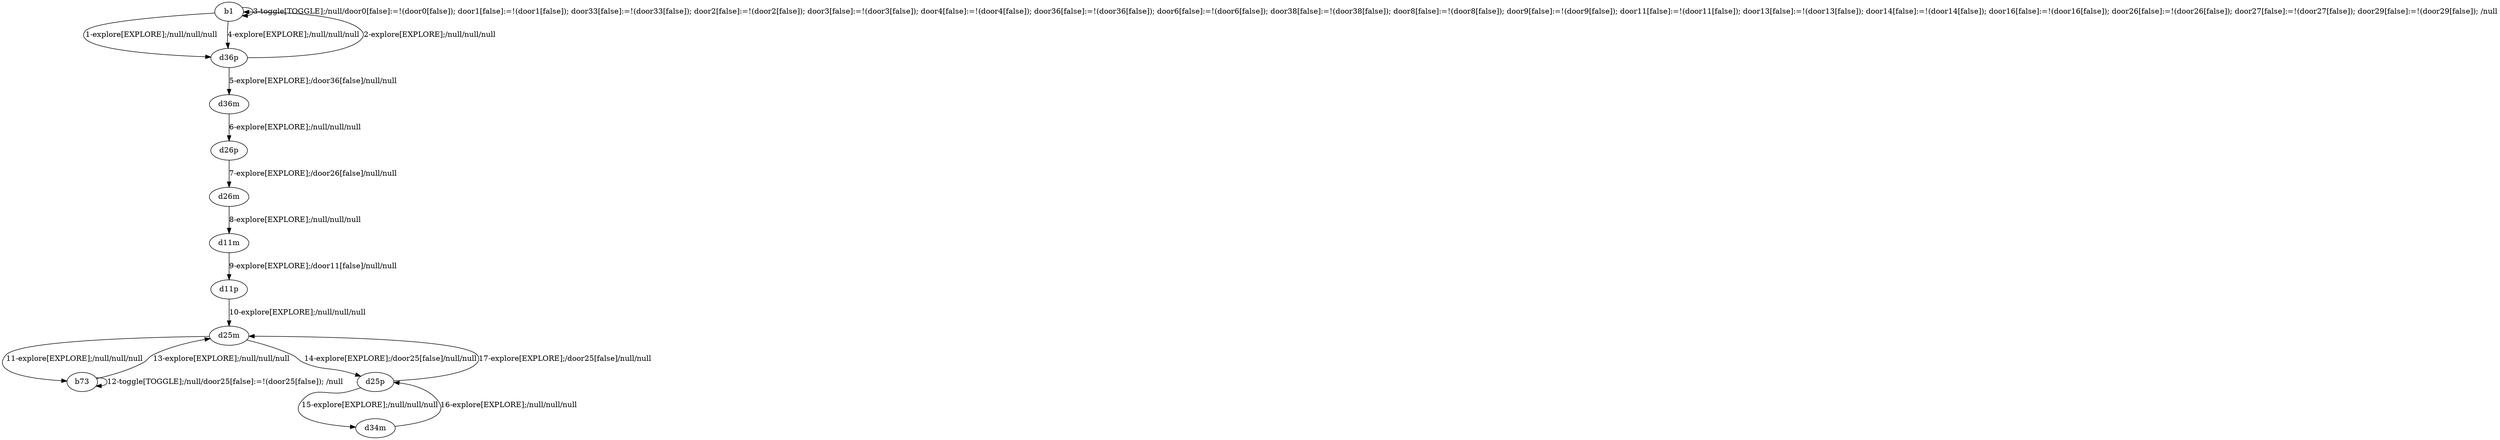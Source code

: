 # Total number of goals covered by this test: 1
# d25p --> d25m

digraph g {
"b1" -> "d36p" [label = "1-explore[EXPLORE];/null/null/null"];
"d36p" -> "b1" [label = "2-explore[EXPLORE];/null/null/null"];
"b1" -> "b1" [label = "3-toggle[TOGGLE];/null/door0[false]:=!(door0[false]); door1[false]:=!(door1[false]); door33[false]:=!(door33[false]); door2[false]:=!(door2[false]); door3[false]:=!(door3[false]); door4[false]:=!(door4[false]); door36[false]:=!(door36[false]); door6[false]:=!(door6[false]); door38[false]:=!(door38[false]); door8[false]:=!(door8[false]); door9[false]:=!(door9[false]); door11[false]:=!(door11[false]); door13[false]:=!(door13[false]); door14[false]:=!(door14[false]); door16[false]:=!(door16[false]); door26[false]:=!(door26[false]); door27[false]:=!(door27[false]); door29[false]:=!(door29[false]); /null"];
"b1" -> "d36p" [label = "4-explore[EXPLORE];/null/null/null"];
"d36p" -> "d36m" [label = "5-explore[EXPLORE];/door36[false]/null/null"];
"d36m" -> "d26p" [label = "6-explore[EXPLORE];/null/null/null"];
"d26p" -> "d26m" [label = "7-explore[EXPLORE];/door26[false]/null/null"];
"d26m" -> "d11m" [label = "8-explore[EXPLORE];/null/null/null"];
"d11m" -> "d11p" [label = "9-explore[EXPLORE];/door11[false]/null/null"];
"d11p" -> "d25m" [label = "10-explore[EXPLORE];/null/null/null"];
"d25m" -> "b73" [label = "11-explore[EXPLORE];/null/null/null"];
"b73" -> "b73" [label = "12-toggle[TOGGLE];/null/door25[false]:=!(door25[false]); /null"];
"b73" -> "d25m" [label = "13-explore[EXPLORE];/null/null/null"];
"d25m" -> "d25p" [label = "14-explore[EXPLORE];/door25[false]/null/null"];
"d25p" -> "d34m" [label = "15-explore[EXPLORE];/null/null/null"];
"d34m" -> "d25p" [label = "16-explore[EXPLORE];/null/null/null"];
"d25p" -> "d25m" [label = "17-explore[EXPLORE];/door25[false]/null/null"];
}